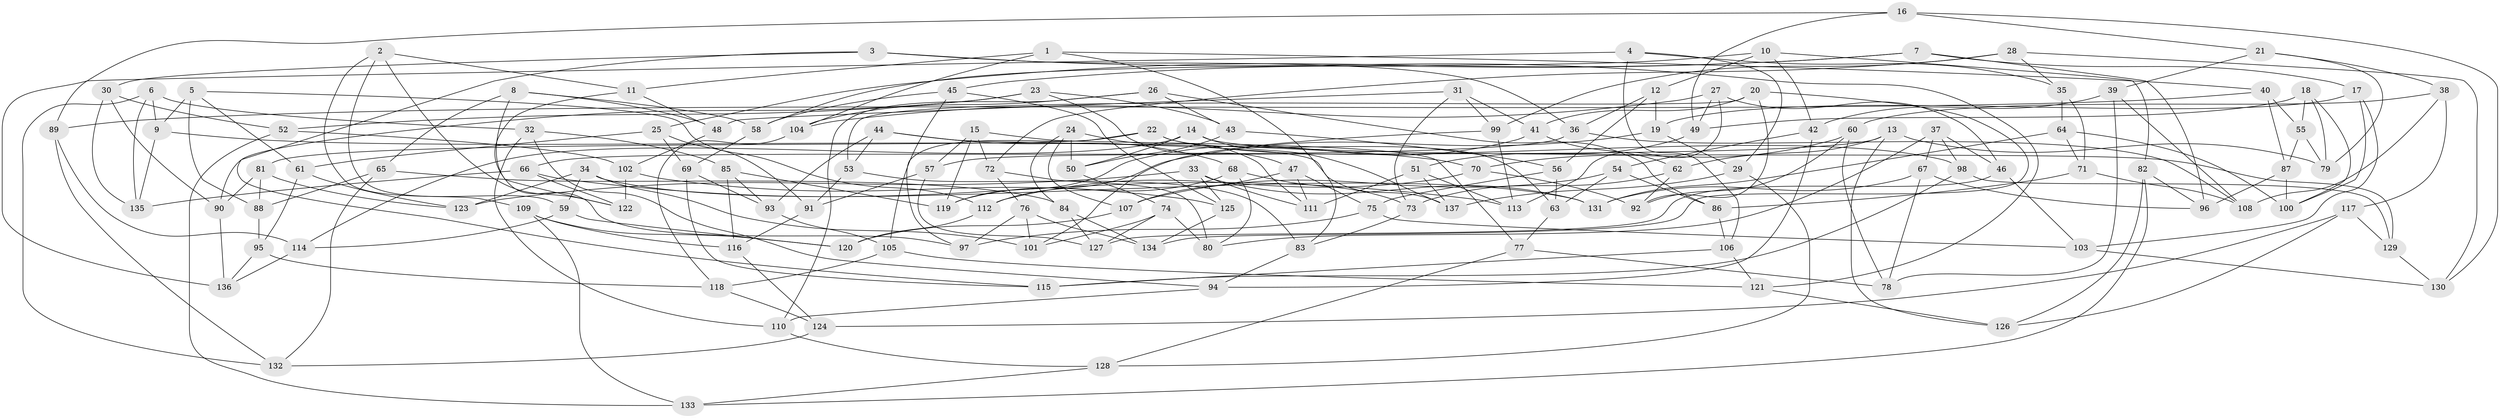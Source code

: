 // coarse degree distribution, {4: 0.4069767441860465, 6: 0.5232558139534884, 5: 0.06976744186046512}
// Generated by graph-tools (version 1.1) at 2025/42/03/06/25 10:42:26]
// undirected, 137 vertices, 274 edges
graph export_dot {
graph [start="1"]
  node [color=gray90,style=filled];
  1;
  2;
  3;
  4;
  5;
  6;
  7;
  8;
  9;
  10;
  11;
  12;
  13;
  14;
  15;
  16;
  17;
  18;
  19;
  20;
  21;
  22;
  23;
  24;
  25;
  26;
  27;
  28;
  29;
  30;
  31;
  32;
  33;
  34;
  35;
  36;
  37;
  38;
  39;
  40;
  41;
  42;
  43;
  44;
  45;
  46;
  47;
  48;
  49;
  50;
  51;
  52;
  53;
  54;
  55;
  56;
  57;
  58;
  59;
  60;
  61;
  62;
  63;
  64;
  65;
  66;
  67;
  68;
  69;
  70;
  71;
  72;
  73;
  74;
  75;
  76;
  77;
  78;
  79;
  80;
  81;
  82;
  83;
  84;
  85;
  86;
  87;
  88;
  89;
  90;
  91;
  92;
  93;
  94;
  95;
  96;
  97;
  98;
  99;
  100;
  101;
  102;
  103;
  104;
  105;
  106;
  107;
  108;
  109;
  110;
  111;
  112;
  113;
  114;
  115;
  116;
  117;
  118;
  119;
  120;
  121;
  122;
  123;
  124;
  125;
  126;
  127;
  128;
  129;
  130;
  131;
  132;
  133;
  134;
  135;
  136;
  137;
  1 -- 40;
  1 -- 83;
  1 -- 11;
  1 -- 104;
  2 -- 122;
  2 -- 11;
  2 -- 59;
  2 -- 109;
  3 -- 121;
  3 -- 30;
  3 -- 115;
  3 -- 36;
  4 -- 29;
  4 -- 136;
  4 -- 35;
  4 -- 106;
  5 -- 88;
  5 -- 112;
  5 -- 61;
  5 -- 9;
  6 -- 32;
  6 -- 9;
  6 -- 135;
  6 -- 132;
  7 -- 25;
  7 -- 96;
  7 -- 45;
  7 -- 17;
  8 -- 122;
  8 -- 48;
  8 -- 58;
  8 -- 65;
  9 -- 135;
  9 -- 70;
  10 -- 12;
  10 -- 82;
  10 -- 42;
  10 -- 58;
  11 -- 48;
  11 -- 97;
  12 -- 36;
  12 -- 19;
  12 -- 56;
  13 -- 62;
  13 -- 57;
  13 -- 79;
  13 -- 126;
  14 -- 137;
  14 -- 114;
  14 -- 129;
  14 -- 50;
  15 -- 57;
  15 -- 119;
  15 -- 77;
  15 -- 72;
  16 -- 89;
  16 -- 21;
  16 -- 130;
  16 -- 49;
  17 -- 103;
  17 -- 100;
  17 -- 19;
  18 -- 100;
  18 -- 49;
  18 -- 55;
  18 -- 79;
  19 -- 29;
  19 -- 112;
  20 -- 41;
  20 -- 92;
  20 -- 53;
  20 -- 134;
  21 -- 79;
  21 -- 39;
  21 -- 38;
  22 -- 63;
  22 -- 97;
  22 -- 98;
  22 -- 81;
  23 -- 47;
  23 -- 90;
  23 -- 43;
  23 -- 52;
  24 -- 111;
  24 -- 107;
  24 -- 84;
  24 -- 50;
  25 -- 91;
  25 -- 69;
  25 -- 61;
  26 -- 86;
  26 -- 43;
  26 -- 104;
  26 -- 110;
  27 -- 49;
  27 -- 104;
  27 -- 113;
  27 -- 46;
  28 -- 35;
  28 -- 99;
  28 -- 130;
  28 -- 72;
  29 -- 137;
  29 -- 128;
  30 -- 52;
  30 -- 135;
  30 -- 90;
  31 -- 41;
  31 -- 48;
  31 -- 99;
  31 -- 73;
  32 -- 110;
  32 -- 94;
  32 -- 85;
  33 -- 125;
  33 -- 111;
  33 -- 131;
  33 -- 123;
  34 -- 123;
  34 -- 131;
  34 -- 59;
  34 -- 101;
  35 -- 64;
  35 -- 71;
  36 -- 108;
  36 -- 66;
  37 -- 46;
  37 -- 98;
  37 -- 67;
  37 -- 80;
  38 -- 108;
  38 -- 117;
  38 -- 60;
  39 -- 108;
  39 -- 42;
  39 -- 78;
  40 -- 55;
  40 -- 87;
  40 -- 89;
  41 -- 119;
  41 -- 62;
  42 -- 54;
  42 -- 94;
  43 -- 56;
  43 -- 50;
  44 -- 68;
  44 -- 53;
  44 -- 137;
  44 -- 93;
  45 -- 105;
  45 -- 58;
  45 -- 125;
  46 -- 127;
  46 -- 103;
  47 -- 107;
  47 -- 111;
  47 -- 75;
  48 -- 102;
  49 -- 51;
  50 -- 74;
  51 -- 137;
  51 -- 111;
  51 -- 113;
  52 -- 133;
  52 -- 102;
  53 -- 83;
  53 -- 91;
  54 -- 107;
  54 -- 86;
  54 -- 63;
  55 -- 79;
  55 -- 87;
  56 -- 63;
  56 -- 75;
  57 -- 91;
  57 -- 127;
  58 -- 69;
  59 -- 114;
  59 -- 120;
  60 -- 92;
  60 -- 78;
  60 -- 70;
  61 -- 95;
  61 -- 123;
  62 -- 92;
  62 -- 73;
  63 -- 77;
  64 -- 100;
  64 -- 71;
  64 -- 131;
  65 -- 88;
  65 -- 84;
  65 -- 132;
  66 -- 113;
  66 -- 122;
  66 -- 135;
  67 -- 78;
  67 -- 131;
  67 -- 96;
  68 -- 73;
  68 -- 80;
  68 -- 119;
  69 -- 93;
  69 -- 115;
  70 -- 112;
  70 -- 92;
  71 -- 86;
  71 -- 108;
  72 -- 76;
  72 -- 80;
  73 -- 83;
  74 -- 127;
  74 -- 101;
  74 -- 80;
  75 -- 97;
  75 -- 103;
  76 -- 101;
  76 -- 97;
  76 -- 134;
  77 -- 128;
  77 -- 78;
  81 -- 88;
  81 -- 90;
  81 -- 123;
  82 -- 126;
  82 -- 96;
  82 -- 133;
  83 -- 94;
  84 -- 134;
  84 -- 127;
  85 -- 93;
  85 -- 119;
  85 -- 116;
  86 -- 106;
  87 -- 100;
  87 -- 96;
  88 -- 95;
  89 -- 132;
  89 -- 114;
  90 -- 136;
  91 -- 116;
  93 -- 105;
  94 -- 110;
  95 -- 136;
  95 -- 118;
  98 -- 115;
  98 -- 129;
  99 -- 101;
  99 -- 113;
  102 -- 122;
  102 -- 125;
  103 -- 130;
  104 -- 118;
  105 -- 121;
  105 -- 118;
  106 -- 115;
  106 -- 121;
  107 -- 120;
  109 -- 116;
  109 -- 120;
  109 -- 133;
  110 -- 128;
  112 -- 120;
  114 -- 136;
  116 -- 124;
  117 -- 129;
  117 -- 126;
  117 -- 124;
  118 -- 124;
  121 -- 126;
  124 -- 132;
  125 -- 134;
  128 -- 133;
  129 -- 130;
}
